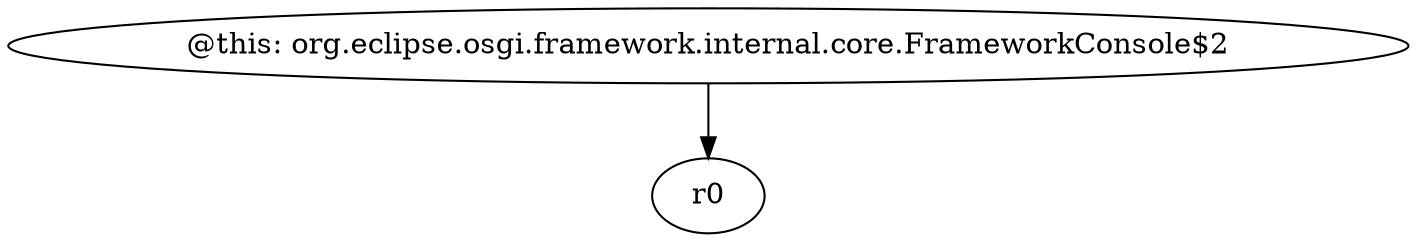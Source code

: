 digraph g {
0[label="@this: org.eclipse.osgi.framework.internal.core.FrameworkConsole$2"]
1[label="r0"]
0->1[label=""]
}